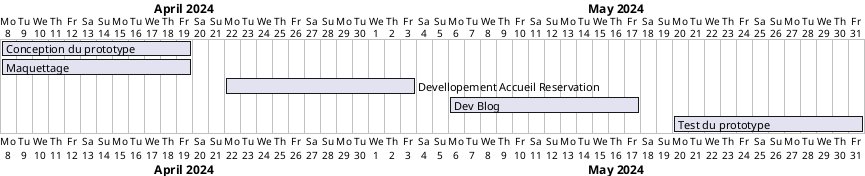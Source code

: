 @startgantt
[Conception du prototype] requires 12 days
[Maquettage] requires 12 days
[Devellopement Accueil Reservation] requires 12 days
[Dev Blog] requires 12 days
[Test du prototype] requires 12 days


Project starts 2024-04-08
[Conception du prototype] starts 2024-04-08
[Maquettage] starts 2024-04-08
[Devellopement Accueil Reservation] starts 2024-04-22
[Dev Blog] starts 2024-05-06
[Test du prototype] starts 2024-05-20
@endgantt